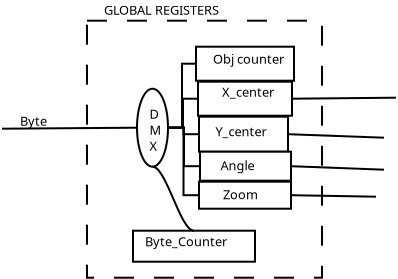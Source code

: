 <?xml version="1.0" encoding="UTF-8"?>
<dia:diagram xmlns:dia="http://www.lysator.liu.se/~alla/dia/">
  <dia:layer name="Фон" visible="true" active="true">
    <dia:group>
      <dia:group>
        <dia:object type="Standard - Box" version="0" id="O0">
          <dia:attribute name="obj_pos">
            <dia:point val="15.8,5.8"/>
          </dia:attribute>
          <dia:attribute name="obj_bb">
            <dia:rectangle val="15.75,5.75;20.75,7.55"/>
          </dia:attribute>
          <dia:attribute name="elem_corner">
            <dia:point val="15.8,5.8"/>
          </dia:attribute>
          <dia:attribute name="elem_width">
            <dia:real val="4.9"/>
          </dia:attribute>
          <dia:attribute name="elem_height">
            <dia:real val="1.7"/>
          </dia:attribute>
          <dia:attribute name="show_background">
            <dia:boolean val="true"/>
          </dia:attribute>
        </dia:object>
        <dia:object type="Standard - Text" version="1" id="O1">
          <dia:attribute name="obj_pos">
            <dia:point val="16.65,6.65"/>
          </dia:attribute>
          <dia:attribute name="obj_bb">
            <dia:rectangle val="16.65,6.01;19.977,6.782"/>
          </dia:attribute>
          <dia:attribute name="text">
            <dia:composite type="text">
              <dia:attribute name="string">
                <dia:string>#Obj counter#</dia:string>
              </dia:attribute>
              <dia:attribute name="font">
                <dia:font family="sans" style="0" name="Helvetica"/>
              </dia:attribute>
              <dia:attribute name="height">
                <dia:real val="0.8"/>
              </dia:attribute>
              <dia:attribute name="pos">
                <dia:point val="16.65,6.65"/>
              </dia:attribute>
              <dia:attribute name="color">
                <dia:color val="#000000"/>
              </dia:attribute>
              <dia:attribute name="alignment">
                <dia:enum val="0"/>
              </dia:attribute>
            </dia:composite>
          </dia:attribute>
          <dia:attribute name="valign">
            <dia:enum val="3"/>
          </dia:attribute>
        </dia:object>
      </dia:group>
      <dia:group>
        <dia:object type="Standard - Box" version="0" id="O2">
          <dia:attribute name="obj_pos">
            <dia:point val="15.9,7.55"/>
          </dia:attribute>
          <dia:attribute name="obj_bb">
            <dia:rectangle val="15.85,7.5;20.65,9.3"/>
          </dia:attribute>
          <dia:attribute name="elem_corner">
            <dia:point val="15.9,7.55"/>
          </dia:attribute>
          <dia:attribute name="elem_width">
            <dia:real val="4.7"/>
          </dia:attribute>
          <dia:attribute name="elem_height">
            <dia:real val="1.7"/>
          </dia:attribute>
          <dia:attribute name="show_background">
            <dia:boolean val="true"/>
          </dia:attribute>
        </dia:object>
        <dia:object type="Standard - Text" version="1" id="O3">
          <dia:attribute name="obj_pos">
            <dia:point val="17.1,8.3"/>
          </dia:attribute>
          <dia:attribute name="obj_bb">
            <dia:rectangle val="17.1,7.66;19.595,8.432"/>
          </dia:attribute>
          <dia:attribute name="text">
            <dia:composite type="text">
              <dia:attribute name="string">
                <dia:string>#X_center#</dia:string>
              </dia:attribute>
              <dia:attribute name="font">
                <dia:font family="sans" style="0" name="Helvetica"/>
              </dia:attribute>
              <dia:attribute name="height">
                <dia:real val="0.8"/>
              </dia:attribute>
              <dia:attribute name="pos">
                <dia:point val="17.1,8.3"/>
              </dia:attribute>
              <dia:attribute name="color">
                <dia:color val="#000000"/>
              </dia:attribute>
              <dia:attribute name="alignment">
                <dia:enum val="0"/>
              </dia:attribute>
            </dia:composite>
          </dia:attribute>
          <dia:attribute name="valign">
            <dia:enum val="3"/>
          </dia:attribute>
        </dia:object>
      </dia:group>
      <dia:group>
        <dia:object type="Standard - Box" version="0" id="O4">
          <dia:attribute name="obj_pos">
            <dia:point val="15.95,9.3"/>
          </dia:attribute>
          <dia:attribute name="obj_bb">
            <dia:rectangle val="15.9,9.25;20.45,11.1"/>
          </dia:attribute>
          <dia:attribute name="elem_corner">
            <dia:point val="15.95,9.3"/>
          </dia:attribute>
          <dia:attribute name="elem_width">
            <dia:real val="4.45"/>
          </dia:attribute>
          <dia:attribute name="elem_height">
            <dia:real val="1.75"/>
          </dia:attribute>
          <dia:attribute name="show_background">
            <dia:boolean val="true"/>
          </dia:attribute>
        </dia:object>
        <dia:object type="Standard - Text" version="1" id="O5">
          <dia:attribute name="obj_pos">
            <dia:point val="16.775,10.275"/>
          </dia:attribute>
          <dia:attribute name="obj_bb">
            <dia:rectangle val="16.775,9.635;19.267,10.408"/>
          </dia:attribute>
          <dia:attribute name="text">
            <dia:composite type="text">
              <dia:attribute name="string">
                <dia:string>#Y_center#</dia:string>
              </dia:attribute>
              <dia:attribute name="font">
                <dia:font family="sans" style="0" name="Helvetica"/>
              </dia:attribute>
              <dia:attribute name="height">
                <dia:real val="0.8"/>
              </dia:attribute>
              <dia:attribute name="pos">
                <dia:point val="16.775,10.275"/>
              </dia:attribute>
              <dia:attribute name="color">
                <dia:color val="#000000"/>
              </dia:attribute>
              <dia:attribute name="alignment">
                <dia:enum val="0"/>
              </dia:attribute>
            </dia:composite>
          </dia:attribute>
          <dia:attribute name="valign">
            <dia:enum val="3"/>
          </dia:attribute>
        </dia:object>
      </dia:group>
      <dia:group>
        <dia:object type="Standard - Box" version="0" id="O6">
          <dia:attribute name="obj_pos">
            <dia:point val="16,11.05"/>
          </dia:attribute>
          <dia:attribute name="obj_bb">
            <dia:rectangle val="15.95,11;20.6,12.55"/>
          </dia:attribute>
          <dia:attribute name="elem_corner">
            <dia:point val="16,11.05"/>
          </dia:attribute>
          <dia:attribute name="elem_width">
            <dia:real val="4.55"/>
          </dia:attribute>
          <dia:attribute name="elem_height">
            <dia:real val="1.45"/>
          </dia:attribute>
          <dia:attribute name="show_background">
            <dia:boolean val="true"/>
          </dia:attribute>
        </dia:object>
        <dia:object type="Standard - Text" version="1" id="O7">
          <dia:attribute name="obj_pos">
            <dia:point val="17.025,11.975"/>
          </dia:attribute>
          <dia:attribute name="obj_bb">
            <dia:rectangle val="17.025,11.335;18.608,12.107"/>
          </dia:attribute>
          <dia:attribute name="text">
            <dia:composite type="text">
              <dia:attribute name="string">
                <dia:string>#Angle#</dia:string>
              </dia:attribute>
              <dia:attribute name="font">
                <dia:font family="sans" style="0" name="Helvetica"/>
              </dia:attribute>
              <dia:attribute name="height">
                <dia:real val="0.8"/>
              </dia:attribute>
              <dia:attribute name="pos">
                <dia:point val="17.025,11.975"/>
              </dia:attribute>
              <dia:attribute name="color">
                <dia:color val="#000000"/>
              </dia:attribute>
              <dia:attribute name="alignment">
                <dia:enum val="0"/>
              </dia:attribute>
            </dia:composite>
          </dia:attribute>
          <dia:attribute name="valign">
            <dia:enum val="3"/>
          </dia:attribute>
        </dia:object>
      </dia:group>
      <dia:group>
        <dia:object type="Standard - Box" version="0" id="O8">
          <dia:attribute name="obj_pos">
            <dia:point val="15.95,12.55"/>
          </dia:attribute>
          <dia:attribute name="obj_bb">
            <dia:rectangle val="15.9,12.5;20.6,13.95"/>
          </dia:attribute>
          <dia:attribute name="elem_corner">
            <dia:point val="15.95,12.55"/>
          </dia:attribute>
          <dia:attribute name="elem_width">
            <dia:real val="4.6"/>
          </dia:attribute>
          <dia:attribute name="elem_height">
            <dia:real val="1.35"/>
          </dia:attribute>
          <dia:attribute name="show_background">
            <dia:boolean val="true"/>
          </dia:attribute>
        </dia:object>
        <dia:object type="Standard - Text" version="1" id="O9">
          <dia:attribute name="obj_pos">
            <dia:point val="17.15,13.425"/>
          </dia:attribute>
          <dia:attribute name="obj_bb">
            <dia:rectangle val="17.15,12.785;18.74,13.557"/>
          </dia:attribute>
          <dia:attribute name="text">
            <dia:composite type="text">
              <dia:attribute name="string">
                <dia:string>#Zoom#</dia:string>
              </dia:attribute>
              <dia:attribute name="font">
                <dia:font family="sans" style="0" name="Helvetica"/>
              </dia:attribute>
              <dia:attribute name="height">
                <dia:real val="0.8"/>
              </dia:attribute>
              <dia:attribute name="pos">
                <dia:point val="17.15,13.425"/>
              </dia:attribute>
              <dia:attribute name="color">
                <dia:color val="#000000"/>
              </dia:attribute>
              <dia:attribute name="alignment">
                <dia:enum val="0"/>
              </dia:attribute>
            </dia:composite>
          </dia:attribute>
          <dia:attribute name="valign">
            <dia:enum val="3"/>
          </dia:attribute>
        </dia:object>
      </dia:group>
      <dia:group>
        <dia:object type="Standard - Ellipse" version="0" id="O10">
          <dia:attribute name="obj_pos">
            <dia:point val="12.85,7.9"/>
          </dia:attribute>
          <dia:attribute name="obj_bb">
            <dia:rectangle val="12.8,7.85;14.45,11.85"/>
          </dia:attribute>
          <dia:attribute name="elem_corner">
            <dia:point val="12.85,7.9"/>
          </dia:attribute>
          <dia:attribute name="elem_width">
            <dia:real val="1.55"/>
          </dia:attribute>
          <dia:attribute name="elem_height">
            <dia:real val="3.9"/>
          </dia:attribute>
        </dia:object>
        <dia:object type="Standard - Text" version="1" id="O11">
          <dia:attribute name="obj_pos">
            <dia:point val="13.475,9.4"/>
          </dia:attribute>
          <dia:attribute name="obj_bb">
            <dia:rectangle val="13.475,8.76;13.967,11.133"/>
          </dia:attribute>
          <dia:attribute name="text">
            <dia:composite type="text">
              <dia:attribute name="string">
                <dia:string>#D
M
X#</dia:string>
              </dia:attribute>
              <dia:attribute name="font">
                <dia:font family="sans" style="0" name="Helvetica"/>
              </dia:attribute>
              <dia:attribute name="height">
                <dia:real val="0.8"/>
              </dia:attribute>
              <dia:attribute name="pos">
                <dia:point val="13.475,9.4"/>
              </dia:attribute>
              <dia:attribute name="color">
                <dia:color val="#000000"/>
              </dia:attribute>
              <dia:attribute name="alignment">
                <dia:enum val="0"/>
              </dia:attribute>
            </dia:composite>
          </dia:attribute>
          <dia:attribute name="valign">
            <dia:enum val="3"/>
          </dia:attribute>
        </dia:object>
      </dia:group>
      <dia:group>
        <dia:object type="Standard - Box" version="0" id="O12">
          <dia:attribute name="obj_pos">
            <dia:point val="12.65,15"/>
          </dia:attribute>
          <dia:attribute name="obj_bb">
            <dia:rectangle val="12.6,14.95;18.8,16.6"/>
          </dia:attribute>
          <dia:attribute name="elem_corner">
            <dia:point val="12.65,15"/>
          </dia:attribute>
          <dia:attribute name="elem_width">
            <dia:real val="6.1"/>
          </dia:attribute>
          <dia:attribute name="elem_height">
            <dia:real val="1.55"/>
          </dia:attribute>
          <dia:attribute name="show_background">
            <dia:boolean val="true"/>
          </dia:attribute>
        </dia:object>
        <dia:object type="Standard - Text" version="1" id="O13">
          <dia:attribute name="obj_pos">
            <dia:point val="13.25,15.775"/>
          </dia:attribute>
          <dia:attribute name="obj_bb">
            <dia:rectangle val="13.25,15.135;17.08,15.908"/>
          </dia:attribute>
          <dia:attribute name="text">
            <dia:composite type="text">
              <dia:attribute name="string">
                <dia:string>#Byte_Counter#</dia:string>
              </dia:attribute>
              <dia:attribute name="font">
                <dia:font family="sans" style="0" name="Helvetica"/>
              </dia:attribute>
              <dia:attribute name="height">
                <dia:real val="0.8"/>
              </dia:attribute>
              <dia:attribute name="pos">
                <dia:point val="13.25,15.775"/>
              </dia:attribute>
              <dia:attribute name="color">
                <dia:color val="#000000"/>
              </dia:attribute>
              <dia:attribute name="alignment">
                <dia:enum val="0"/>
              </dia:attribute>
            </dia:composite>
          </dia:attribute>
          <dia:attribute name="valign">
            <dia:enum val="3"/>
          </dia:attribute>
        </dia:object>
      </dia:group>
      <dia:object type="Standard - Box" version="0" id="O14">
        <dia:attribute name="obj_pos">
          <dia:point val="10.35,4.5"/>
        </dia:attribute>
        <dia:attribute name="obj_bb">
          <dia:rectangle val="10.3,4.45;22.15,17.4"/>
        </dia:attribute>
        <dia:attribute name="elem_corner">
          <dia:point val="10.35,4.5"/>
        </dia:attribute>
        <dia:attribute name="elem_width">
          <dia:real val="11.75"/>
        </dia:attribute>
        <dia:attribute name="elem_height">
          <dia:real val="12.85"/>
        </dia:attribute>
        <dia:attribute name="border_width">
          <dia:real val="0.1"/>
        </dia:attribute>
        <dia:attribute name="show_background">
          <dia:boolean val="false"/>
        </dia:attribute>
        <dia:attribute name="line_style">
          <dia:enum val="1"/>
        </dia:attribute>
      </dia:object>
      <dia:object type="Standard - Line" version="0" id="O15">
        <dia:attribute name="obj_pos">
          <dia:point val="6.1,9.9"/>
        </dia:attribute>
        <dia:attribute name="obj_bb">
          <dia:rectangle val="6.05,9.8;12.9,9.95"/>
        </dia:attribute>
        <dia:attribute name="conn_endpoints">
          <dia:point val="6.1,9.9"/>
          <dia:point val="12.85,9.85"/>
        </dia:attribute>
        <dia:attribute name="numcp">
          <dia:int val="1"/>
        </dia:attribute>
      </dia:object>
      <dia:object type="Standard - Text" version="1" id="O16">
        <dia:attribute name="obj_pos">
          <dia:point val="7,9.75"/>
        </dia:attribute>
        <dia:attribute name="obj_bb">
          <dia:rectangle val="7,9.11;8.25,9.883"/>
        </dia:attribute>
        <dia:attribute name="text">
          <dia:composite type="text">
            <dia:attribute name="string">
              <dia:string>#Byte#</dia:string>
            </dia:attribute>
            <dia:attribute name="font">
              <dia:font family="sans" style="0" name="Helvetica"/>
            </dia:attribute>
            <dia:attribute name="height">
              <dia:real val="0.8"/>
            </dia:attribute>
            <dia:attribute name="pos">
              <dia:point val="7,9.75"/>
            </dia:attribute>
            <dia:attribute name="color">
              <dia:color val="#000000"/>
            </dia:attribute>
            <dia:attribute name="alignment">
              <dia:enum val="0"/>
            </dia:attribute>
          </dia:composite>
        </dia:attribute>
        <dia:attribute name="valign">
          <dia:enum val="3"/>
        </dia:attribute>
      </dia:object>
      <dia:object type="Standard - BezierLine" version="0" id="O17">
        <dia:attribute name="obj_pos">
          <dia:point val="15.7,15"/>
        </dia:attribute>
        <dia:attribute name="obj_bb">
          <dia:rectangle val="13.575,11.75;15.75,15.05"/>
        </dia:attribute>
        <dia:attribute name="bez_points">
          <dia:point val="15.7,15"/>
          <dia:point val="15.011,15"/>
          <dia:point val="14.314,11.8"/>
          <dia:point val="13.625,11.8"/>
        </dia:attribute>
        <dia:attribute name="corner_types">
          <dia:enum val="0"/>
          <dia:enum val="0"/>
        </dia:attribute>
      </dia:object>
      <dia:object type="Standard - ZigZagLine" version="1" id="O18">
        <dia:attribute name="obj_pos">
          <dia:point val="14.4,9.85"/>
        </dia:attribute>
        <dia:attribute name="obj_bb">
          <dia:rectangle val="14.35,6.6;15.85,9.9"/>
        </dia:attribute>
        <dia:attribute name="orth_points">
          <dia:point val="14.4,9.85"/>
          <dia:point val="15.1,9.85"/>
          <dia:point val="15.1,6.65"/>
          <dia:point val="15.8,6.65"/>
        </dia:attribute>
        <dia:attribute name="orth_orient">
          <dia:enum val="0"/>
          <dia:enum val="1"/>
          <dia:enum val="0"/>
        </dia:attribute>
        <dia:attribute name="autorouting">
          <dia:boolean val="true"/>
        </dia:attribute>
      </dia:object>
      <dia:object type="Standard - ZigZagLine" version="1" id="O19">
        <dia:attribute name="obj_pos">
          <dia:point val="14.4,9.85"/>
        </dia:attribute>
        <dia:attribute name="obj_bb">
          <dia:rectangle val="14.35,8.35;15.95,9.9"/>
        </dia:attribute>
        <dia:attribute name="orth_points">
          <dia:point val="14.4,9.85"/>
          <dia:point val="15.15,9.85"/>
          <dia:point val="15.15,8.4"/>
          <dia:point val="15.9,8.4"/>
        </dia:attribute>
        <dia:attribute name="orth_orient">
          <dia:enum val="0"/>
          <dia:enum val="1"/>
          <dia:enum val="0"/>
        </dia:attribute>
        <dia:attribute name="autorouting">
          <dia:boolean val="true"/>
        </dia:attribute>
      </dia:object>
      <dia:object type="Standard - ZigZagLine" version="1" id="O20">
        <dia:attribute name="obj_pos">
          <dia:point val="14.4,9.85"/>
        </dia:attribute>
        <dia:attribute name="obj_bb">
          <dia:rectangle val="14.35,9.8;16,10.225"/>
        </dia:attribute>
        <dia:attribute name="orth_points">
          <dia:point val="14.4,9.85"/>
          <dia:point val="15.175,9.85"/>
          <dia:point val="15.175,10.175"/>
          <dia:point val="15.95,10.175"/>
        </dia:attribute>
        <dia:attribute name="orth_orient">
          <dia:enum val="0"/>
          <dia:enum val="1"/>
          <dia:enum val="0"/>
        </dia:attribute>
        <dia:attribute name="autorouting">
          <dia:boolean val="true"/>
        </dia:attribute>
      </dia:object>
      <dia:object type="Standard - ZigZagLine" version="1" id="O21">
        <dia:attribute name="obj_pos">
          <dia:point val="14.4,9.85"/>
        </dia:attribute>
        <dia:attribute name="obj_bb">
          <dia:rectangle val="14.35,9.8;16.05,11.825"/>
        </dia:attribute>
        <dia:attribute name="orth_points">
          <dia:point val="14.4,9.85"/>
          <dia:point val="15.2,9.85"/>
          <dia:point val="15.2,11.775"/>
          <dia:point val="16,11.775"/>
        </dia:attribute>
        <dia:attribute name="orth_orient">
          <dia:enum val="0"/>
          <dia:enum val="1"/>
          <dia:enum val="0"/>
        </dia:attribute>
        <dia:attribute name="autorouting">
          <dia:boolean val="true"/>
        </dia:attribute>
      </dia:object>
      <dia:object type="Standard - ZigZagLine" version="1" id="O22">
        <dia:attribute name="obj_pos">
          <dia:point val="14.4,9.85"/>
        </dia:attribute>
        <dia:attribute name="obj_bb">
          <dia:rectangle val="14.35,9.8;16,13.275"/>
        </dia:attribute>
        <dia:attribute name="orth_points">
          <dia:point val="14.4,9.85"/>
          <dia:point val="15.175,9.85"/>
          <dia:point val="15.175,13.225"/>
          <dia:point val="15.95,13.225"/>
        </dia:attribute>
        <dia:attribute name="orth_orient">
          <dia:enum val="0"/>
          <dia:enum val="1"/>
          <dia:enum val="0"/>
        </dia:attribute>
        <dia:attribute name="autorouting">
          <dia:boolean val="true"/>
        </dia:attribute>
      </dia:object>
      <dia:object type="Standard - Line" version="0" id="O23">
        <dia:attribute name="obj_pos">
          <dia:point val="20.6,8.4"/>
        </dia:attribute>
        <dia:attribute name="obj_bb">
          <dia:rectangle val="20.549,8.3;25.851,8.45"/>
        </dia:attribute>
        <dia:attribute name="conn_endpoints">
          <dia:point val="20.6,8.4"/>
          <dia:point val="25.8,8.35"/>
        </dia:attribute>
        <dia:attribute name="numcp">
          <dia:int val="1"/>
        </dia:attribute>
      </dia:object>
      <dia:object type="Standard - Line" version="0" id="O24">
        <dia:attribute name="obj_pos">
          <dia:point val="20.4,10.175"/>
        </dia:attribute>
        <dia:attribute name="obj_bb">
          <dia:rectangle val="20.348,10.123;25.252,10.402"/>
        </dia:attribute>
        <dia:attribute name="conn_endpoints">
          <dia:point val="20.4,10.175"/>
          <dia:point val="25.2,10.35"/>
        </dia:attribute>
        <dia:attribute name="numcp">
          <dia:int val="1"/>
        </dia:attribute>
      </dia:object>
      <dia:object type="Standard - Line" version="0" id="O25">
        <dia:attribute name="obj_pos">
          <dia:point val="20.55,11.775"/>
        </dia:attribute>
        <dia:attribute name="obj_bb">
          <dia:rectangle val="20.498,11.723;25.252,12.002"/>
        </dia:attribute>
        <dia:attribute name="conn_endpoints">
          <dia:point val="20.55,11.775"/>
          <dia:point val="25.2,11.95"/>
        </dia:attribute>
        <dia:attribute name="numcp">
          <dia:int val="1"/>
        </dia:attribute>
      </dia:object>
      <dia:object type="Standard - Line" version="0" id="O26">
        <dia:attribute name="obj_pos">
          <dia:point val="20.55,13.225"/>
        </dia:attribute>
        <dia:attribute name="obj_bb">
          <dia:rectangle val="20.499,13.174;24.851,13.351"/>
        </dia:attribute>
        <dia:attribute name="conn_endpoints">
          <dia:point val="20.55,13.225"/>
          <dia:point val="24.8,13.3"/>
        </dia:attribute>
        <dia:attribute name="numcp">
          <dia:int val="1"/>
        </dia:attribute>
      </dia:object>
      <dia:object type="Standard - Text" version="1" id="O27">
        <dia:attribute name="obj_pos">
          <dia:point val="11.2,4.2"/>
        </dia:attribute>
        <dia:attribute name="obj_bb">
          <dia:rectangle val="11.2,3.56;16.95,4.332"/>
        </dia:attribute>
        <dia:attribute name="text">
          <dia:composite type="text">
            <dia:attribute name="string">
              <dia:string>#GLOBAL REGISTERS#</dia:string>
            </dia:attribute>
            <dia:attribute name="font">
              <dia:font family="sans" style="0" name="Helvetica"/>
            </dia:attribute>
            <dia:attribute name="height">
              <dia:real val="0.8"/>
            </dia:attribute>
            <dia:attribute name="pos">
              <dia:point val="11.2,4.2"/>
            </dia:attribute>
            <dia:attribute name="color">
              <dia:color val="#000000"/>
            </dia:attribute>
            <dia:attribute name="alignment">
              <dia:enum val="0"/>
            </dia:attribute>
          </dia:composite>
        </dia:attribute>
        <dia:attribute name="valign">
          <dia:enum val="3"/>
        </dia:attribute>
      </dia:object>
    </dia:group>
  </dia:layer>
</dia:diagram>
